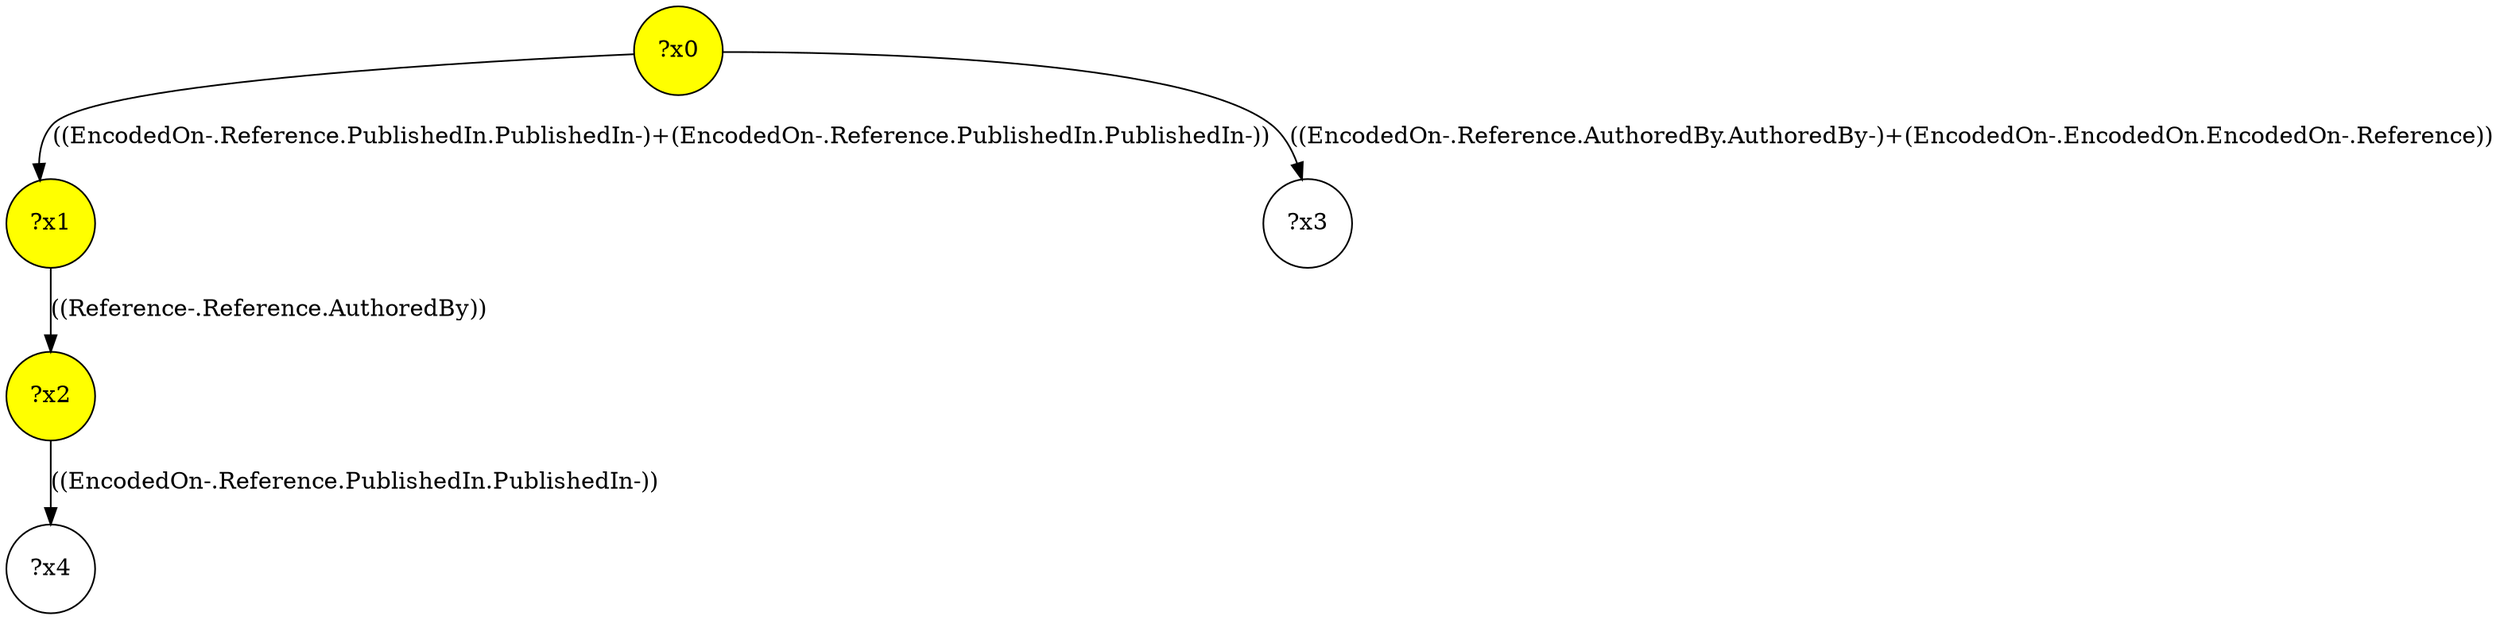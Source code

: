 digraph g {
	x2 [fillcolor="yellow", style="filled," shape=circle, label="?x2"];
	x0 [fillcolor="yellow", style="filled," shape=circle, label="?x0"];
	x1 [fillcolor="yellow", style="filled," shape=circle, label="?x1"];
	x0 -> x1 [label="((EncodedOn-.Reference.PublishedIn.PublishedIn-)+(EncodedOn-.Reference.PublishedIn.PublishedIn-))"];
	x1 -> x2 [label="((Reference-.Reference.AuthoredBy))"];
	x3 [shape=circle, label="?x3"];
	x0 -> x3 [label="((EncodedOn-.Reference.AuthoredBy.AuthoredBy-)+(EncodedOn-.EncodedOn.EncodedOn-.Reference))"];
	x4 [shape=circle, label="?x4"];
	x2 -> x4 [label="((EncodedOn-.Reference.PublishedIn.PublishedIn-))"];
}

